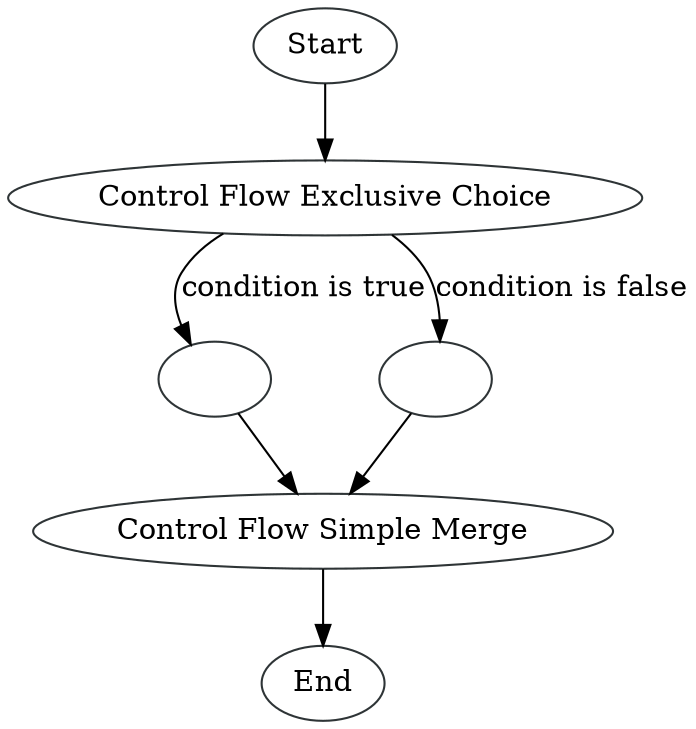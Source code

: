 digraph ExclusiveChoiceSimpleMerge {
node1 [label="Start", color="#2e3436"]
node3 [label="Control Flow\ Exclusive Choice", color="#2e3436"]
node4 [label="", color="#2e3436"]
node5 [label="Control Flow\ Simple Merge", color="#2e3436"]
node2 [label="End", color="#2e3436"]
node6 [label="", color="#2e3436"]

node1 -> node3
node3 -> node4 [label="condition is true"]
node3 -> node6 [label="condition is false"]
node4 -> node5
node5 -> node2
node6 -> node5
}
